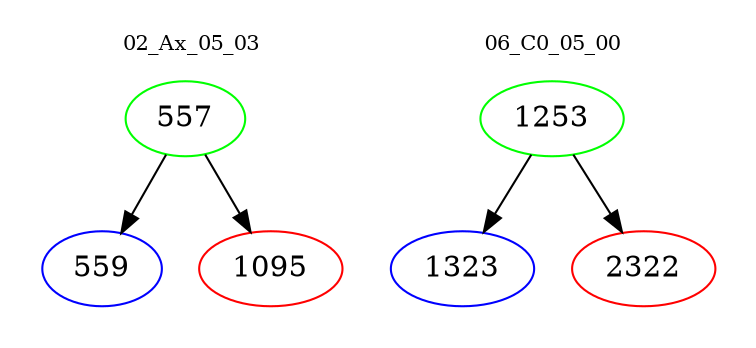 digraph{
subgraph cluster_0 {
color = white
label = "02_Ax_05_03";
fontsize=10;
T0_557 [label="557", color="green"]
T0_557 -> T0_559 [color="black"]
T0_559 [label="559", color="blue"]
T0_557 -> T0_1095 [color="black"]
T0_1095 [label="1095", color="red"]
}
subgraph cluster_1 {
color = white
label = "06_C0_05_00";
fontsize=10;
T1_1253 [label="1253", color="green"]
T1_1253 -> T1_1323 [color="black"]
T1_1323 [label="1323", color="blue"]
T1_1253 -> T1_2322 [color="black"]
T1_2322 [label="2322", color="red"]
}
}
